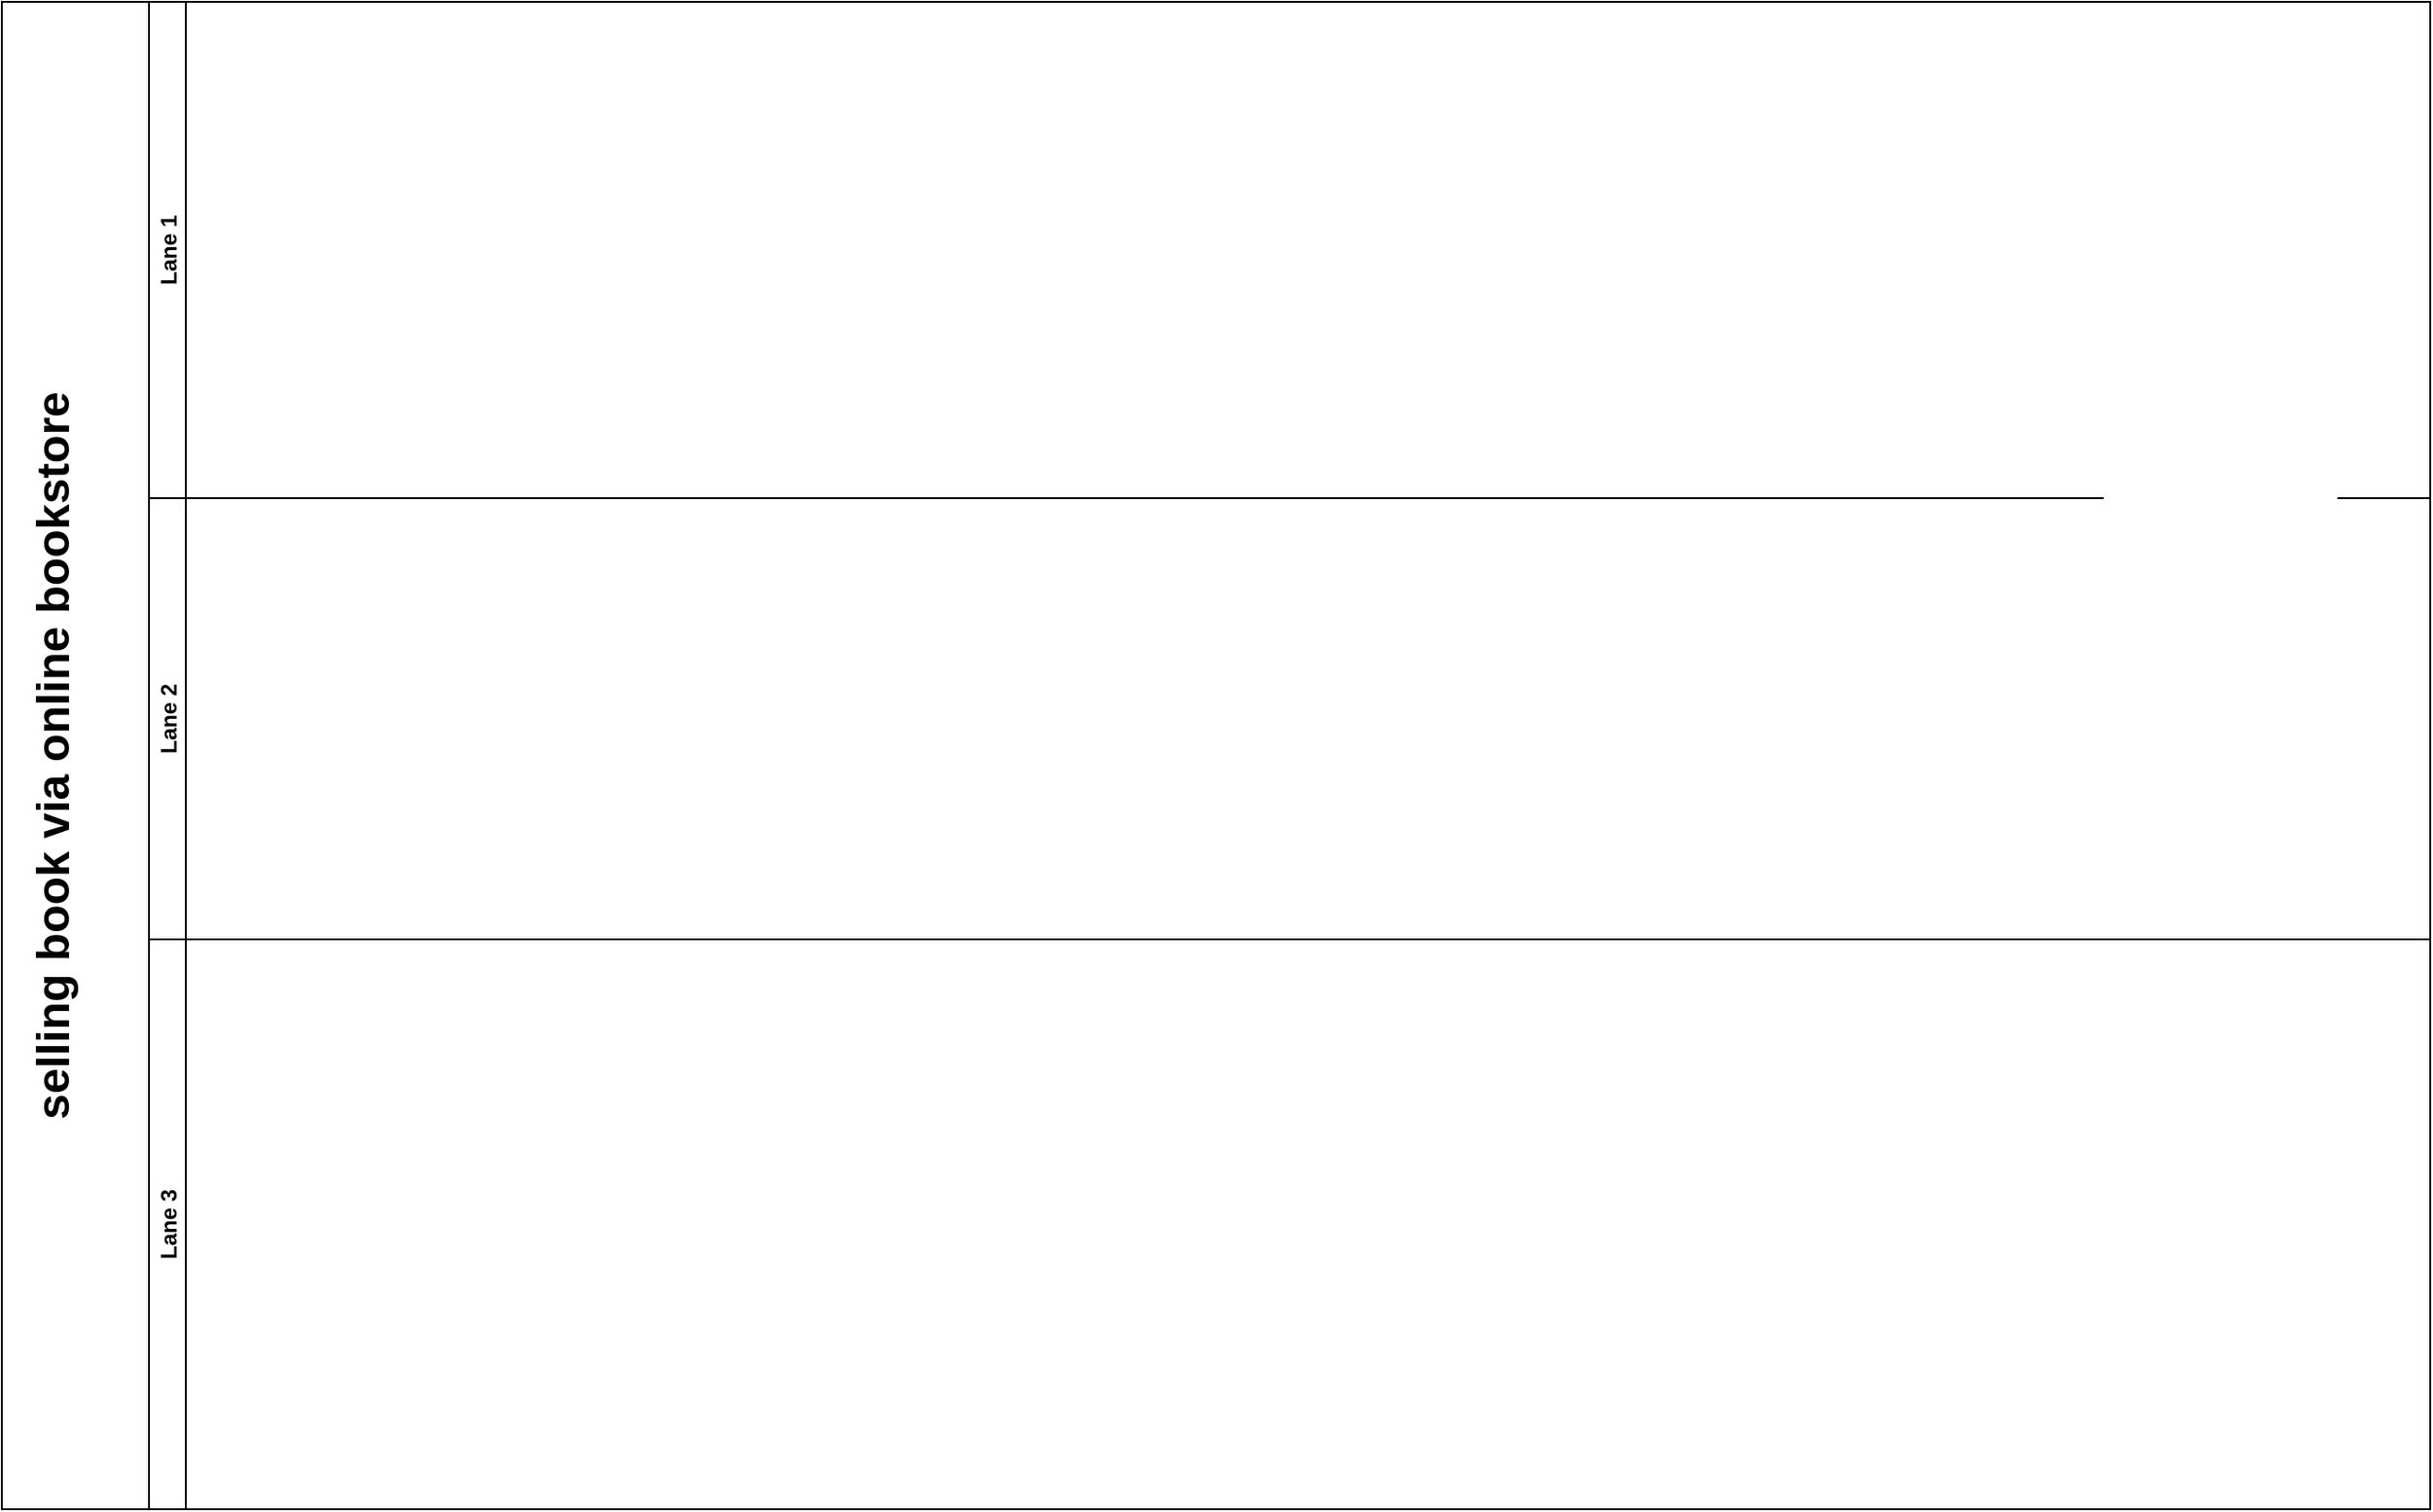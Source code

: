 <mxfile version="17.1.2" type="github">
  <diagram name="Page-1" id="2a216829-ef6e-dabb-86c1-c78162f3ba2b">
    <mxGraphModel dx="706" dy="1875" grid="1" gridSize="10" guides="1" tooltips="1" connect="1" arrows="1" fold="1" page="1" pageScale="1" pageWidth="850" pageHeight="1100" background="none" math="0" shadow="0">
      <root>
        <mxCell id="0" />
        <mxCell id="1" parent="0" />
        <mxCell id="L4dgy_tUqT2uIpiH9sDq-9" value="selling book via online bookstore&#xa;" style="swimlane;childLayout=stackLayout;resizeParent=1;resizeParentMax=0;horizontal=0;startSize=80;horizontalStack=0;fontSize=25;" vertex="1" parent="1">
          <mxGeometry x="1100" y="-230" width="1320" height="820" as="geometry" />
        </mxCell>
        <mxCell id="L4dgy_tUqT2uIpiH9sDq-10" value="Lane 1" style="swimlane;startSize=20;horizontal=0;" vertex="1" parent="L4dgy_tUqT2uIpiH9sDq-9">
          <mxGeometry x="80" width="1240" height="270" as="geometry" />
        </mxCell>
        <mxCell id="L4dgy_tUqT2uIpiH9sDq-11" value="Lane 2" style="swimlane;startSize=20;horizontal=0;" vertex="1" parent="L4dgy_tUqT2uIpiH9sDq-9">
          <mxGeometry x="80" y="270" width="1240" height="240" as="geometry" />
        </mxCell>
        <mxCell id="L4dgy_tUqT2uIpiH9sDq-12" value="Lane 3" style="swimlane;startSize=20;horizontal=0;" vertex="1" parent="L4dgy_tUqT2uIpiH9sDq-9">
          <mxGeometry x="80" y="510" width="1240" height="310" as="geometry" />
        </mxCell>
      </root>
    </mxGraphModel>
  </diagram>
</mxfile>
